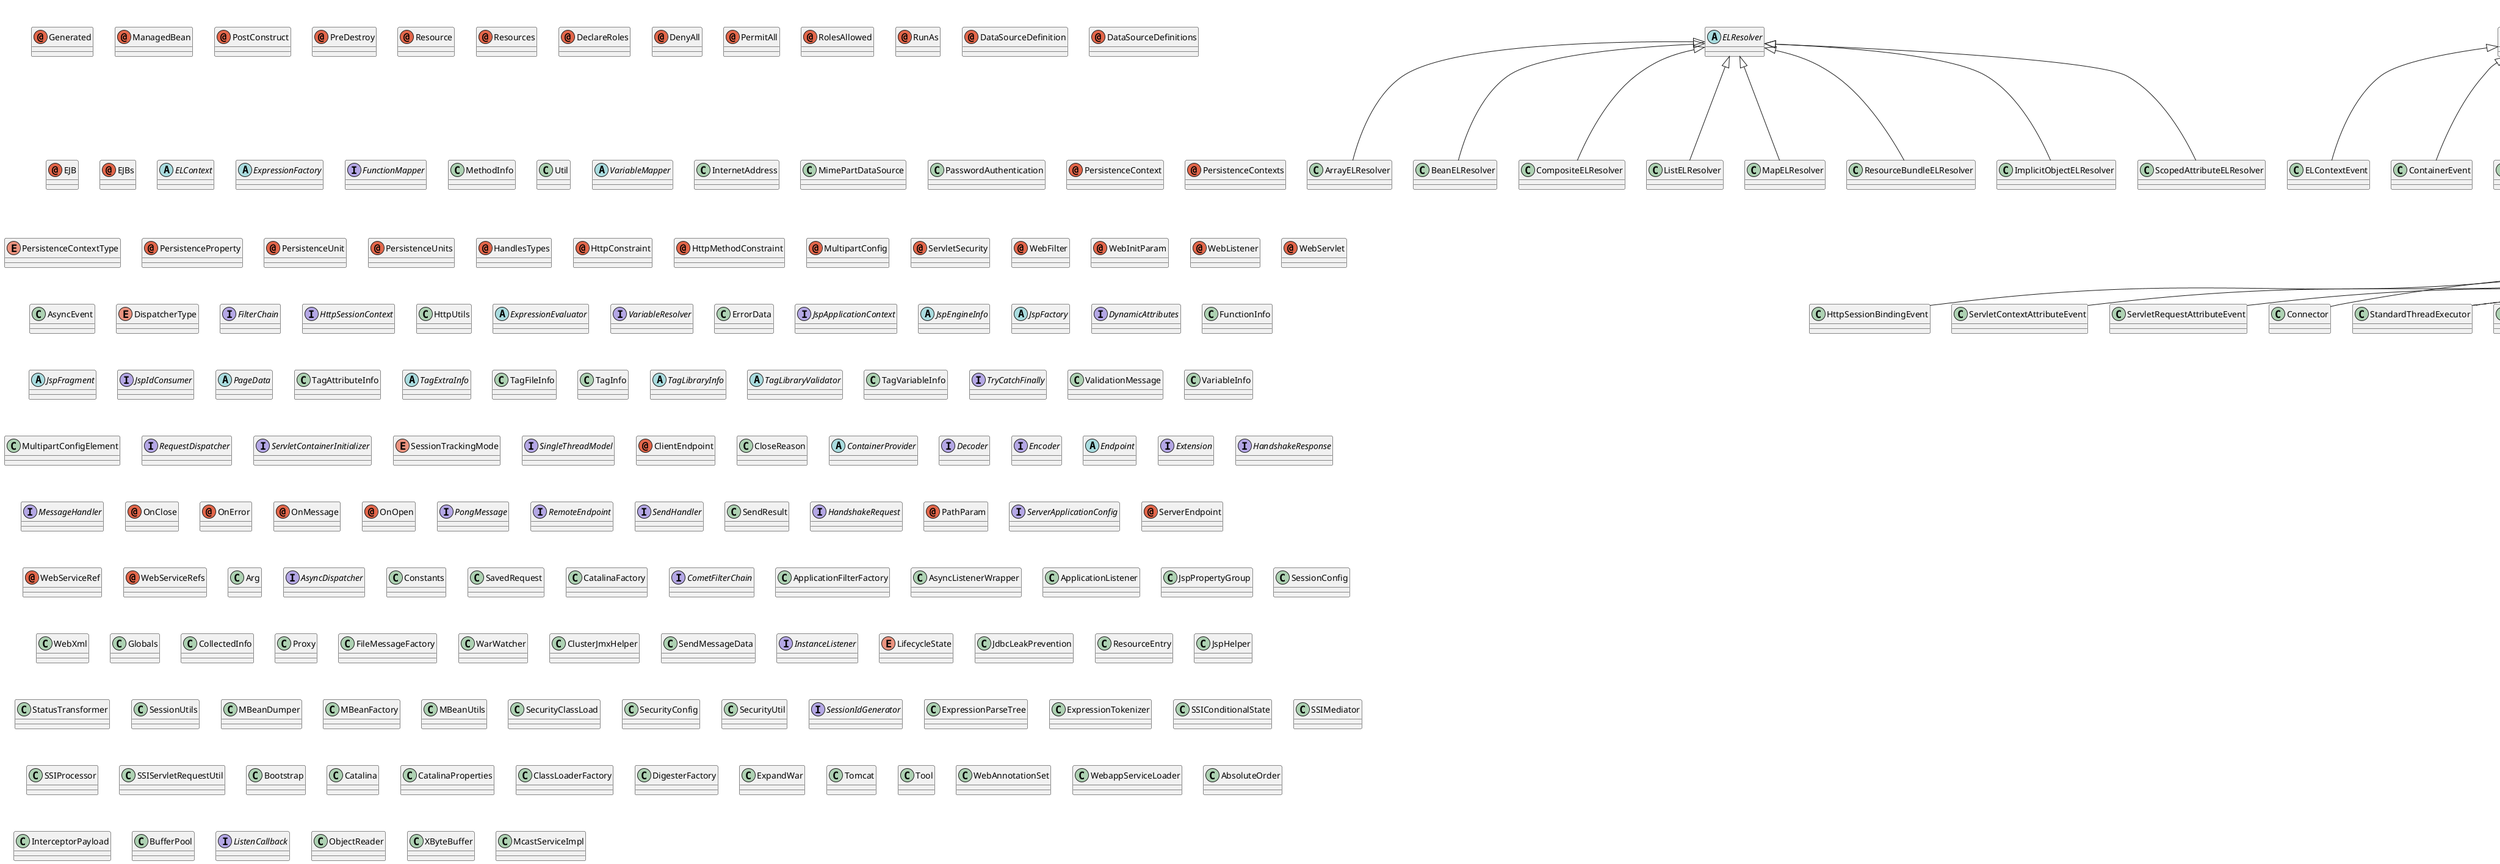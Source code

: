 @startuml

annotation Generated
annotation ManagedBean
annotation PostConstruct
annotation PreDestroy
annotation Resource
annotation Resources
annotation DeclareRoles
annotation DenyAll
annotation PermitAll
annotation RolesAllowed
annotation RunAs
annotation DataSourceDefinition
annotation DataSourceDefinitions
annotation EJB
annotation EJBs
class ArrayELResolver extends ELResolver
class BeanELResolver extends ELResolver
class CompositeELResolver extends ELResolver
abstract class ELContext
class ELContextEvent extends EventObject
interface ELContextListener extends java.util.EventListener
class ELException extends RuntimeException
abstract class ELResolver
abstract class Expression implements Serializable
abstract class ExpressionFactory
abstract class FunctionMapper
class ListELResolver extends ELResolver
class MapELResolver extends ELResolver
abstract class MethodExpression extends Expression
class MethodInfo
class MethodNotFoundException extends ELException
class PropertyNotFoundException extends ELException
class PropertyNotWritableException extends ELException
class ResourceBundleELResolver extends ELResolver
class Util
abstract class ValueExpression extends Expression
class ValueReference implements Serializable
abstract class VariableMapper
class Authenticator
class InternetAddress
class MimeMessage implements MimePart
interface MimePart
class MimePartDataSource
class PasswordAuthentication
class Session
annotation PersistenceContext
annotation PersistenceContexts
enum PersistenceContextType
annotation PersistenceProperty
annotation PersistenceUnit
annotation PersistenceUnits
annotation HandlesTypes
annotation HttpConstraint
annotation HttpMethodConstraint
annotation MultipartConfig
annotation ServletSecurity
annotation WebFilter
annotation WebInitParam
annotation WebListener
annotation WebServlet
interface AsyncContext
class AsyncEvent
interface AsyncListener extends EventListener
interface JspConfigDescriptor
interface JspPropertyGroupDescriptor
interface TaglibDescriptor
enum DispatcherType
interface Filter
interface FilterChain
interface FilterConfig
interface FilterRegistration extends Registration
abstract class GenericServlet implements Servlet, ServletConfig, java.io.Serializable
class Cookie implements Cloneable, Serializable
abstract class HttpServlet extends GenericServlet
interface HttpServletRequest extends ServletRequest
class HttpServletRequestWrapper extends ServletRequestWrapper implements HttpServletRequest
interface HttpServletResponse extends ServletResponse
class HttpServletResponseWrapper extends ServletResponseWrapper implements HttpServletResponse
interface HttpSession
interface HttpSessionActivationListener extends EventListener
interface HttpSessionAttributeListener extends EventListener
class HttpSessionBindingEvent extends HttpSessionEvent
interface HttpSessionBindingListener extends EventListener
interface HttpSessionContext
class HttpSessionEvent extends java.util.EventObject
interface HttpSessionListener extends EventListener
class HttpUtils
interface Part
class HttpConstraintElement
class HttpMethodConstraintElement extends HttpConstraintElement
class ELException extends Exception
class ELParseException extends ELException
abstract class Expression
abstract class ExpressionEvaluator
interface FunctionMapper
class ImplicitObjectELResolver extends ELResolver
class ScopedAttributeELResolver extends ELResolver
interface VariableResolver
 class ErrorData
interface HttpJspPage extends JspPage
interface JspApplicationContext
abstract class JspContext
abstract class JspEngineInfo
class JspException extends Exception
abstract class JspFactory
interface JspPage extends Servlet
class JspTagException extends JspException
abstract class JspWriter extends java.io.Writer
abstract class PageContext extends JspContext
class SkipPageException extends JspException
abstract class BodyContent extends JspWriter
interface BodyTag extends IterationTag
class BodyTagSupport extends TagSupport implements BodyTag
interface DynamicAttributes
class FunctionInfo
interface IterationTag extends Tag
abstract class JspFragment
interface JspIdConsumer
interface JspTag
abstract class PageData
interface SimpleTag extends JspTag
class SimpleTagSupport implements SimpleTag
interface Tag extends JspTag
class TagAdapter implements Tag
class TagAttributeInfo
class TagData implements Cloneable
abstract class TagExtraInfo
class TagFileInfo
class TagInfo
abstract class TagLibraryInfo
abstract class TagLibraryValidator
class TagSupport implements IterationTag, Serializable
class TagVariableInfo
interface TryCatchFinally
class ValidationMessage
class VariableInfo
class MultipartConfigElement
interface Registration
interface RequestDispatcher
interface Servlet
interface ServletConfig
interface ServletContainerInitializer
interface ServletContext
class ServletContextAttributeEvent extends ServletContextEvent
interface ServletContextAttributeListener extends EventListener
class ServletContextEvent extends java.util.EventObject
interface ServletContextListener extends EventListener
class ServletException extends Exception
abstract class ServletInputStream extends InputStream
abstract class ServletOutputStream extends OutputStream
interface ServletRegistration extends Registration
interface ServletRequest
class ServletRequestAttributeEvent extends ServletRequestEvent
interface ServletRequestAttributeListener extends EventListener
class ServletRequestEvent extends java.util.EventObject
interface ServletRequestListener extends EventListener
class ServletRequestWrapper implements ServletRequest
interface ServletResponse
class ServletResponseWrapper implements ServletResponse
class ServletSecurityElement extends HttpConstraintElement
interface SessionCookieConfig
enum SessionTrackingMode
interface SingleThreadModel
class UnavailableException extends ServletException
annotation ClientEndpoint
interface ClientEndpointConfig extends EndpointConfig
class CloseReason
abstract class ContainerProvider
class DecodeException extends Exception
interface Decoder

class DeploymentException extends Exception
class EncodeException extends Exception
interface Encoder
abstract class Endpoint
interface EndpointConfig
interface Extension
interface HandshakeResponse
interface MessageHandler
annotation OnClose
annotation OnError
annotation OnMessage
annotation OnOpen
interface PongMessage
interface RemoteEndpoint
interface SendHandler
 class SendResult

interface HandshakeRequest
annotation PathParam
interface ServerApplicationConfig
interface ServerContainer extends WebSocketContainer
annotation ServerEndpoint
interface ServerEndpointConfig extends EndpointConfig
interface Session extends Closeable
class SessionException extends Exception
interface WebSocketContainer
annotation WebServiceRef
annotation WebServiceRefs
interface AccessLog
abstract class AbstractCatalinaCommandTask extends AbstractCatalinaTask
abstract class AbstractCatalinaTask extends BaseRedirectorHelperTask
abstract class BaseRedirectorHelperTask extends Task
class DeployTask extends AbstractCatalinaCommandTask
class FindLeaksTask extends AbstractCatalinaTask
class JKStatusUpdateTask extends AbstractCatalinaTask
class Arg
class JMXAccessorCondition extends ProjectComponent implements Condition
class JMXAccessorCreateTask extends JMXAccessorTask
class JMXAccessorEqualsCondition  extends ProjectComponent  implements Condition
class JMXAccessorGetTask extends JMXAccessorTask
class JMXAccessorInvokeTask extends JMXAccessorTask
class JMXAccessorQueryTask extends JMXAccessorTask
class JMXAccessorSetTask extends JMXAccessorTask
class JMXAccessorTask extends BaseRedirectorHelperTask
class JMXAccessorUnregisterTask extends JMXAccessorTask
class JMXGetTask extends AbstractCatalinaTask
class JMXQueryTask extends AbstractCatalinaTask
class JMXSetTask extends AbstractCatalinaTask
class ListTask extends AbstractCatalinaTask
class ReloadTask extends AbstractCatalinaCommandTask
class ResourcesTask extends AbstractCatalinaTask
class ServerinfoTask extends AbstractCatalinaTask
class SessionsTask extends AbstractCatalinaCommandTask
class StartTask extends AbstractCatalinaCommandTask
class StopTask extends AbstractCatalinaCommandTask
class ThreaddumpTask extends AbstractCatalinaTask
class UndeployTask extends AbstractCatalinaCommandTask
class ValidatorTask extends BaseRedirectorHelperTask
class VminfoTask extends AbstractCatalinaTask
interface AsyncDispatcher
abstract class AuthenticatorBase extends ValveBase implements Authenticator
class BasicAuthenticator extends AuthenticatorBase
class Constants
class DigestAuthenticator extends AuthenticatorBase
class FormAuthenticator extends AuthenticatorBase
 class NonLoginAuthenticator extends AuthenticatorBase
 class SavedRequest
class SingleSignOn extends ValveBase
class SingleSignOnEntry implements Serializable
class SingleSignOnListener implements SessionListener, Serializable
class SingleSignOnSessionKey implements Serializable
class SpnegoAuthenticator extends AuthenticatorBase
class SSLAuthenticator extends AuthenticatorBase
interface Authenticator
class CatalinaFactory
interface Cluster
interface CometEvent
interface CometFilter extends Filter
interface CometFilterChain
interface CometProcessor extends Servlet
 class ClientAbortException extends IOException
class CometEventImpl implements CometEvent
class Connector extends LifecycleMBeanBase
 class Constants
class CoyoteAdapter implements Adapter
class CoyoteInputStream extends ServletInputStream
class CoyoteOutputStream extends ServletOutputStream
class CoyotePrincipal implements Principal, Serializable
class CoyoteReader extends BufferedReader
class CoyoteWriter extends PrintWriter
class InputBuffer extends Reader implements ByteChunk.ByteInputChannel, CharChunk.CharInputChannel, CharChunk.CharOutputChannel
class MapperListener extends LifecycleMBeanBase implements ContainerListener, LifecycleListener
class OutputBuffer extends Writer implements ByteChunk.ByteOutputChannel, CharChunk.CharOutputChannel
class Request implements HttpServletRequest
class RequestFacade implements HttpServletRequest
class Response implements HttpServletResponse
class ResponseFacade implements HttpServletResponse
interface Contained
interface Container extends Lifecycle
 class ContainerEvent extends EventObject
interface ContainerListener
interface ContainerServlet
interface Context extends Container
class AccessLogAdapter implements AccessLog
class ApplicationContext implements ServletContext
class ApplicationContextFacade implements ServletContext


 class ApplicationFilterConfig implements FilterConfig, Serializable
 class ApplicationFilterFactory
class ApplicationFilterRegistration implements FilterRegistration.Dynamic
class ApplicationHttpRequest extends HttpServletRequestWrapper
class ApplicationHttpResponse extends HttpServletResponseWrapper
class ApplicationJspConfigDescriptor implements JspConfigDescriptor
class ApplicationJspPropertyGroupDescriptor implements JspPropertyGroupDescriptor
class ApplicationPart implements Part
class ApplicationRequest extends ServletRequestWrapper
class ApplicationResponse extends ServletResponseWrapper
class ApplicationServletRegistration implements ServletRegistration.Dynamic
class ApplicationSessionCookieConfig implements SessionCookieConfig
class ApplicationTaglibDescriptor implements TaglibDescriptor
class AprLifecycleListener implements LifecycleListener
class AsyncContextImpl implements AsyncContext, AsyncContextCallback
class AsyncListenerWrapper
class Constants
abstract class ContainerBase extends LifecycleMBeanBase implements Container
class DefaultInstanceManager implements InstanceManager
class JasperListener implements LifecycleListener
class JreMemoryLeakPreventionListener implements LifecycleListener
class NamingContextListener implements LifecycleListener, ContainerListener, PropertyChangeListener
class StandardContext extends ContainerBase implements Context, NotificationEmitter

class StandardEngine extends ContainerBase implements Engine

class StandardHost extends ContainerBase implements Host

class StandardPipeline extends LifecycleBase implements Pipeline, Contained
 class StandardServer extends LifecycleMBeanBase implements Server
class StandardService extends LifecycleMBeanBase implements Service
class StandardThreadExecutor extends LifecycleMBeanBase implements Executor, ResizableExecutor
class StandardWrapper extends ContainerBase implements ServletConfig, Wrapper, NotificationEmitter
 class StandardWrapperFacade implements ServletConfig

class ThreadLocalLeakPreventionListener implements LifecycleListener, ContainerListener
class ApplicationListener
class ApplicationParameter implements Serializable
class Constants
class ContextEjb extends ResourceBase
class ContextEnvironment extends ResourceBase
class ContextHandler extends ResourceBase
class ContextLocalEjb extends ResourceBase
class ContextResource extends ResourceBase
class ContextResourceEnvRef extends ResourceBase
class ContextResourceLink extends ResourceBase
class ContextService extends ResourceBase
class ContextTransaction implements Serializable
class ErrorPage implements Serializable
class FilterDef implements Serializable
class FilterMap implements Serializable
interface Injectable
class InjectionTarget implements Serializable
class JspPropertyGroup
class LoginConfig implements Serializable
class MessageDestination extends ResourceBase
class MessageDestinationRef extends ResourceBase
class MultipartDef implements Serializable
class NamingResources extends LifecycleMBeanBase implements Serializable
class ResourceBase implements Serializable, Injectable
class SecurityCollection implements Serializable
class SecurityConstraint implements Serializable
class SecurityRoleRef implements Serializable
class ServletDef implements Serializable
class SessionConfig
class WebXml
interface DistributedManager
interface Engine extends Container
interface Executor extends java.util.concurrent.Executor, Lifecycle
class AddDefaultCharsetFilter extends FilterBase
 class Constants
class CorsFilter implements Filter
class CsrfPreventionFilter extends CsrfPreventionFilterBase
abstract class CsrfPreventionFilterBase extends FilterBase
class ExpiresFilter extends FilterBase
class FailedRequestFilter extends FilterBase implements CometFilter
abstract class FilterBase implements Filter
class HttpHeaderSecurityFilter extends FilterBase
 class RemoteAddrFilter extends RequestFilter
 class RemoteHostFilter extends RequestFilter
class RemoteIpFilter implements Filter
class RequestDumperFilter implements Filter
abstract class RequestFilter extends FilterBase implements CometFilter
class RestCsrfPreventionFilter extends CsrfPreventionFilterBase
class SetCharacterEncodingFilter extends FilterBase
class WebdavFixFilter implements Filter
 class Globals
interface Group extends Principal
class ClusterSingleSignOn extends SingleSignOn implements ClusterValve, MapOwner
class ClusterSingleSignOnListener extends SingleSignOnListener implements ReplicatedSessionListener
class CollectedInfo
class HeartbeatListener implements LifecycleListener, ContainerListener
class MultiCastSender implements Sender
class Proxy
interface Sender
class TcpSender implements Sender
interface CatalinaCluster extends Cluster
interface ClusterDeployer extends ChannelListener
abstract class ClusterListener implements ChannelListener
interface ClusterManager extends Manager
interface ClusterMessage extends Serializable
class ClusterMessageBase implements ClusterMessage
class ClusterRuleSet extends RuleSetBase
interface ClusterSession extends Session, HttpSession
interface ClusterValve extends Valve
class ReplicatedContext extends StandardContext implements MapOwner
class Constants
class FarmWarDeployer extends ClusterListener implements ClusterDeployer, FileChangeListener
interface FileChangeListener
class FileMessage extends ClusterMessageBase
class FileMessageFactory
class UndeployMessage implements ClusterMessage
class WarWatcher
class ClusterJmxHelper
class BackupManager extends ClusterManagerBase implements MapOwner, DistributedManager
abstract class ClusterManagerBase extends ManagerBase implements ClusterManager
class ClusterSessionListener extends ClusterListener
class Constants
class DeltaManager extends ClusterManagerBase
class DeltaRequest implements Externalizable
class DeltaSession extends StandardSession implements Externalizable,ClusterSession,ReplicatedMapEntry
class JvmRouteBinderValve extends ValveBase implements ClusterValve
class JvmRouteSessionIDBinderListener extends ClusterListener
interface ReplicatedSessionListener extends SessionListener, Serializable
class SerializablePrincipal  implements java.io.Serializable
class SessionIDMessage extends ClusterMessageBase
interface SessionMessage extends ClusterMessage
class SessionMessageImpl extends ClusterMessageBase implements SessionMessage
class Constants
class ReplicationValve extends ValveBase implements ClusterValve
class SendMessageData
class SimpleTcpCluster extends LifecycleMBeanBase implements CatalinaCluster, LifecycleListener, IDynamicProperty, MembershipListener, ChannelListener
interface IDynamicProperty
interface Host extends Container
 class InstanceEvent extends EventObject
interface InstanceListener
interface Lifecycle
 class LifecycleEvent extends EventObject
 class LifecycleException extends Exception
interface LifecycleListener
enum LifecycleState
class Constants
class JdbcLeakPrevention
class ParallelWebappClassLoader extends WebappClassLoaderBase
class ResourceEntry
class StandardClassLoader extends URLClassLoader implements StandardClassLoaderMBean
interface StandardClassLoaderMBean
class VirtualWebappLoader extends WebappLoader
class WebappClassLoader extends WebappClassLoaderBase
abstract class WebappClassLoaderBase extends URLClassLoader implements Lifecycle, InstrumentableClassLoader, PermissionCheck
class WebappLoader extends LifecycleMBeanBase implements Loader, PropertyChangeListener
interface Loader
class Constants
class DummyProxySession implements Session
class Constants
class HostManagerServlet extends HttpServlet implements ContainerServlet
 class HTMLHostManagerServlet extends HostManagerServlet
 class HTMLManagerServlet extends ManagerServlet
class JMXProxyServlet extends HttpServlet
class JspHelper
class ManagerServlet extends HttpServlet implements ContainerServlet
class StatusManagerServlet extends HttpServlet implements NotificationListener
class StatusTransformer
abstract class BaseSessionComparator implements Comparator
class SessionUtils
interface Manager
class ClassNameMBean extends BaseModelMBean
class ConnectorMBean extends ClassNameMBean
class Constants
class ContainerMBean extends BaseModelMBean
class ContextEnvironmentMBean extends BaseModelMBean
class ContextMBean extends ContainerMBean
class ContextResourceLinkMBean extends BaseModelMBean
class ContextResourceMBean extends BaseModelMBean
class GlobalResourcesLifecycleListener implements LifecycleListener
class GroupMBean extends BaseModelMBean
class JmxRemoteLifecycleListener implements LifecycleListener
class MBeanDumper
class MBeanFactory
class MBeanUtils
class MemoryUserDatabaseMBean extends BaseModelMBean
class NamingResourcesMBean extends BaseModelMBean
class RoleMBean extends BaseModelMBean
class ServiceMBean extends BaseModelMBean
class UserMBean extends BaseModelMBean
interface Pipeline
class CombinedRealm extends RealmBase
 class Constants
class DataSourceRealm extends RealmBase
class GenericPrincipal implements Principal
class JAASCallbackHandler implements CallbackHandler
class JAASMemoryLoginModule extends MemoryRealm implements LoginModule
class JAASRealm extends RealmBase
class JDBCRealm extends RealmBase
class JNDIRealm extends RealmBase
class LockOutRealm extends CombinedRealm
class MemoryRealm  extends RealmBase
class MemoryRuleSet extends RuleSetBase
class NullRealm extends RealmBase
abstract class RealmBase extends LifecycleMBeanBase implements Realm
class UserDatabaseRealm extends RealmBase
class X509SubjectDnRetriever implements X509UsernameRetriever
interface X509UsernameRetriever
interface Realm
interface Role extends Principal
class Constants
class DeployXmlPermission extends BasicPermission
 class SecurityClassLoad
 class SecurityConfig
class SecurityListener implements LifecycleListener
 class SecurityUtil
interface Server extends Lifecycle
interface Service extends Lifecycle
 class CGIServlet extends HttpServlet
class Constants
class DefaultServlet extends HttpServlet
class WebdavServlet extends DefaultServlet
class Constants
 class FileStore extends StoreBase
class JDBCStore extends StoreBase
abstract class ManagerBase extends LifecycleMBeanBase implements Manager
 class PersistentManager extends PersistentManagerBase
abstract class PersistentManagerBase extends ManagerBase implements DistributedManager
class StandardManager extends ManagerBase
class StandardSession implements HttpSession, Session, Serializable
class StandardSessionFacade implements HttpSession
abstract class StoreBase extends LifecycleBase implements Store
class TooManyActiveSessionsException extends IllegalStateException
interface Session
 class SessionEvent extends EventObject
interface SessionIdGenerator
interface SessionListener extends EventListener
class ByteArrayServletOutputStream extends ServletOutputStream
class ExpressionParseTree
class ExpressionTokenizer
class ResponseIncludeWrapper extends HttpServletResponseWrapper
interface SSICommand
class SSIConditional implements SSICommand
class SSIConditionalState
 class SSIConfig implements SSICommand
class SSIEcho implements SSICommand
class SSIExec implements SSICommand
interface SSIExternalResolver
class SSIFilter implements Filter
 class SSIFlastmod implements SSICommand
 class SSIFsize implements SSICommand
 class SSIInclude implements SSICommand
class SSIMediator
class SSIPrintenv implements SSICommand
class SSIProcessor
class SSIServlet extends HttpServlet
class SSIServletExternalResolver implements SSIExternalResolver
class SSIServletRequestUtil
class SSISet implements SSICommand
class SSIStopProcessingException extends Exception
 class Bootstrap
class Catalina
class CatalinaProperties
 class ClassLoaderFactory
class ConnectorCreateRule extends Rule
 class Constants
class ContextConfig implements LifecycleListener
class ContextRuleSet extends RuleSetBase
class CopyParentClassLoaderRule extends Rule
class DigesterFactory
class Embedded  extends StandardService
class EngineConfig implements LifecycleListener
class EngineRuleSet extends RuleSetBase
class ExpandWar
class FailedContext extends LifecycleMBeanBase implements Context
 class HomesUserDatabase implements UserDatabase
class HostConfig implements LifecycleListener
class HostRuleSet extends RuleSetBase
class LifecycleListenerRule extends Rule
class NamingRuleSet extends RuleSetBase
 class PasswdUserDatabase implements UserDatabase
class RealmRuleSet extends RuleSetBase
class SafeForkJoinWorkerThreadFactory implements ForkJoinWorkerThreadFactory
class SetAllPropertiesRule extends Rule
class SetContextPropertiesRule extends Rule
class SetNextNamingRule extends Rule
 class TldConfig  implements LifecycleListener
class TldRuleSet extends RuleSetBase
class Tomcat
 class Tool
 class UserConfig implements LifecycleListener
interface UserDatabase
class VersionLoggerListener implements LifecycleListener
class WebAnnotationSet
class WebappServiceLoader
class WebRuleSet extends RuleSetBase
class XmlErrorHandler implements ErrorHandler
interface Store
class ByteMessage implements Externalizable
interface Channel
class ChannelException extends Exception
interface ChannelInterceptor extends MembershipListener, Heartbeat
interface ChannelListener
interface ChannelMessage extends Serializable, Cloneable
interface ChannelReceiver extends Heartbeat
interface ChannelSender extends Heartbeat
 class Constants
interface ErrorHandler
class AbsoluteOrder
class ChannelCoordinator extends ChannelInterceptorBase implements MessageListener
abstract class ChannelInterceptorBase implements ChannelInterceptor
interface ExtendedRpcCallback extends RpcCallback
class GroupChannel extends ChannelInterceptorBase implements ManagedChannel
class InterceptorPayload
class DomainFilterInterceptor extends ChannelInterceptorBase
class FragmentationInterceptor extends ChannelInterceptorBase
class GzipInterceptor extends ChannelInterceptorBase
class MessageDispatch15Interceptor extends MessageDispatchInterceptor
class MessageDispatchInterceptor extends ChannelInterceptorBase implements Runnable
class NonBlockingCoordinator extends ChannelInterceptorBase
class OrderInterceptor extends ChannelInterceptorBase
class SimpleCoordinator extends ChannelInterceptorBase
class StaticMembershipInterceptor extends ChannelInterceptorBase
class TcpFailureDetector extends ChannelInterceptorBase
class TcpPingInterceptor extends ChannelInterceptorBase
class ThroughputInterceptor extends ChannelInterceptorBase
class TwoPhaseCommitInterceptor extends ChannelInterceptorBase
class Response
interface RpcCallback
class RpcChannel implements ChannelListener
class RpcMessage implements Externalizable
interface Heartbeat
class BufferPool
class BufferPool15Impl implements BufferPool.BufferPoolAPI
class ChannelData implements ChannelMessage
class DirectByteArrayOutputStream extends OutputStream
interface ListenCallback
class ObjectReader
 class ReplicationStream extends ObjectInputStream
class XByteBuffer
interface ManagedChannel extends Channel
interface Member
class Constants
class McastService implements MembershipService,MembershipListener,MessageListener
class McastServiceImpl
class MemberImpl implements Member, java.io.Externalizable
class Membership implements Cloneable
class StaticMember extends MemberImpl
interface MembershipListener
interface MembershipService
interface MessageListener

@enduml